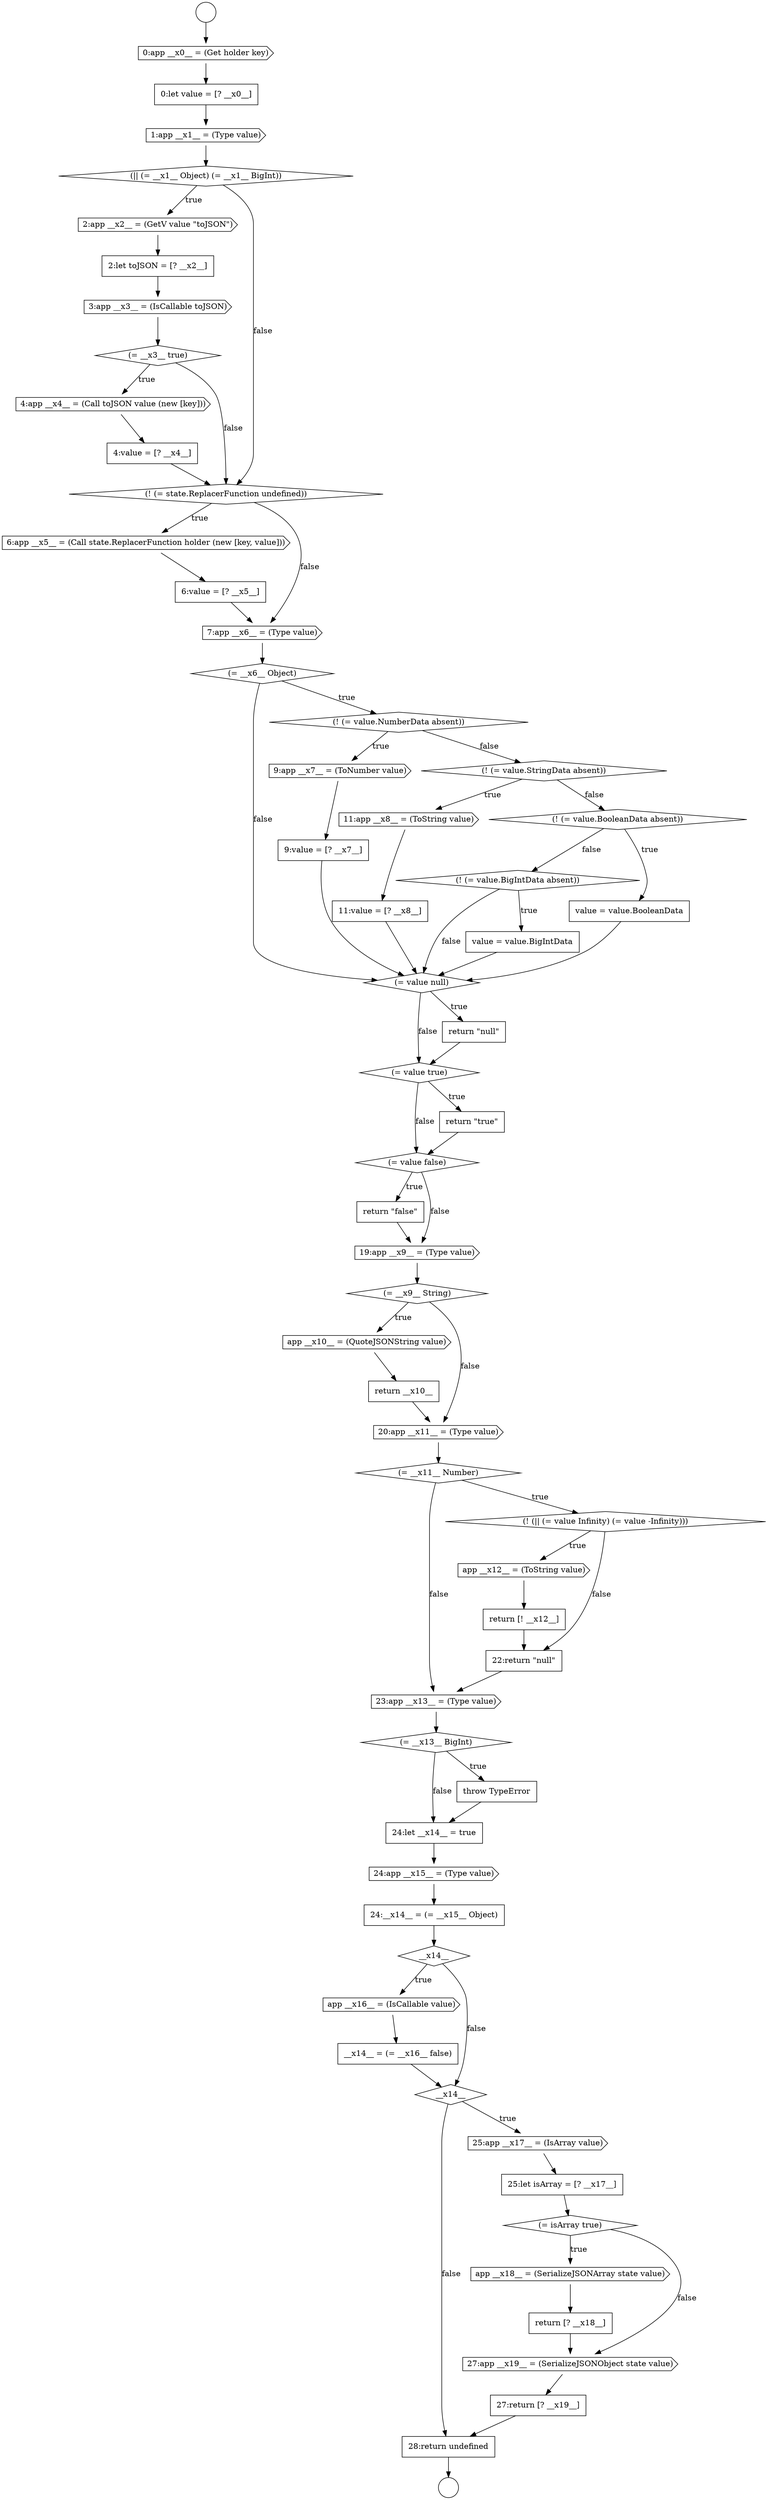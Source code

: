 digraph {
  node18087 [shape=cds, label=<<font color="black">23:app __x13__ = (Type value)</font>> color="black" fillcolor="white" style=filled]
  node18073 [shape=diamond, label=<<font color="black">(= value true)</font>> color="black" fillcolor="white" style=filled]
  node18055 [shape=none, margin=0, label=<<font color="black">
    <table border="0" cellborder="1" cellspacing="0" cellpadding="10">
      <tr><td align="left">4:value = [? __x4__]</td></tr>
    </table>
  </font>> color="black" fillcolor="white" style=filled]
  node18057 [shape=cds, label=<<font color="black">6:app __x5__ = (Call state.ReplacerFunction holder (new [key, value]))</font>> color="black" fillcolor="white" style=filled]
  node18060 [shape=diamond, label=<<font color="black">(= __x6__ Object)</font>> color="black" fillcolor="white" style=filled]
  node18054 [shape=cds, label=<<font color="black">4:app __x4__ = (Call toJSON value (new [key]))</font>> color="black" fillcolor="white" style=filled]
  node18066 [shape=none, margin=0, label=<<font color="black">
    <table border="0" cellborder="1" cellspacing="0" cellpadding="10">
      <tr><td align="left">11:value = [? __x8__]</td></tr>
    </table>
  </font>> color="black" fillcolor="white" style=filled]
  node18078 [shape=diamond, label=<<font color="black">(= __x9__ String)</font>> color="black" fillcolor="white" style=filled]
  node18053 [shape=diamond, label=<<font color="black">(= __x3__ true)</font>> color="black" fillcolor="white" style=filled]
  node18098 [shape=none, margin=0, label=<<font color="black">
    <table border="0" cellborder="1" cellspacing="0" cellpadding="10">
      <tr><td align="left">25:let isArray = [? __x17__]</td></tr>
    </table>
  </font>> color="black" fillcolor="white" style=filled]
  node18082 [shape=diamond, label=<<font color="black">(= __x11__ Number)</font>> color="black" fillcolor="white" style=filled]
  node18079 [shape=cds, label=<<font color="black">app __x10__ = (QuoteJSONString value)</font>> color="black" fillcolor="white" style=filled]
  node18101 [shape=none, margin=0, label=<<font color="black">
    <table border="0" cellborder="1" cellspacing="0" cellpadding="10">
      <tr><td align="left">return [? __x18__]</td></tr>
    </table>
  </font>> color="black" fillcolor="white" style=filled]
  node18052 [shape=cds, label=<<font color="black">3:app __x3__ = (IsCallable toJSON)</font>> color="black" fillcolor="white" style=filled]
  node18050 [shape=cds, label=<<font color="black">2:app __x2__ = (GetV value &quot;toJSON&quot;)</font>> color="black" fillcolor="white" style=filled]
  node18062 [shape=cds, label=<<font color="black">9:app __x7__ = (ToNumber value)</font>> color="black" fillcolor="white" style=filled]
  node18090 [shape=none, margin=0, label=<<font color="black">
    <table border="0" cellborder="1" cellspacing="0" cellpadding="10">
      <tr><td align="left">24:let __x14__ = true</td></tr>
    </table>
  </font>> color="black" fillcolor="white" style=filled]
  node18072 [shape=none, margin=0, label=<<font color="black">
    <table border="0" cellborder="1" cellspacing="0" cellpadding="10">
      <tr><td align="left">return &quot;null&quot;</td></tr>
    </table>
  </font>> color="black" fillcolor="white" style=filled]
  node18056 [shape=diamond, label=<<font color="black">(! (= state.ReplacerFunction undefined))</font>> color="black" fillcolor="white" style=filled]
  node18104 [shape=none, margin=0, label=<<font color="black">
    <table border="0" cellborder="1" cellspacing="0" cellpadding="10">
      <tr><td align="left">28:return undefined</td></tr>
    </table>
  </font>> color="black" fillcolor="white" style=filled]
  node18058 [shape=none, margin=0, label=<<font color="black">
    <table border="0" cellborder="1" cellspacing="0" cellpadding="10">
      <tr><td align="left">6:value = [? __x5__]</td></tr>
    </table>
  </font>> color="black" fillcolor="white" style=filled]
  node18094 [shape=cds, label=<<font color="black">app __x16__ = (IsCallable value)</font>> color="black" fillcolor="white" style=filled]
  node18069 [shape=diamond, label=<<font color="black">(! (= value.BigIntData absent))</font>> color="black" fillcolor="white" style=filled]
  node18075 [shape=diamond, label=<<font color="black">(= value false)</font>> color="black" fillcolor="white" style=filled]
  node18084 [shape=cds, label=<<font color="black">app __x12__ = (ToString value)</font>> color="black" fillcolor="white" style=filled]
  node18065 [shape=cds, label=<<font color="black">11:app __x8__ = (ToString value)</font>> color="black" fillcolor="white" style=filled]
  node18097 [shape=cds, label=<<font color="black">25:app __x17__ = (IsArray value)</font>> color="black" fillcolor="white" style=filled]
  node18047 [shape=none, margin=0, label=<<font color="black">
    <table border="0" cellborder="1" cellspacing="0" cellpadding="10">
      <tr><td align="left">0:let value = [? __x0__]</td></tr>
    </table>
  </font>> color="black" fillcolor="white" style=filled]
  node18081 [shape=cds, label=<<font color="black">20:app __x11__ = (Type value)</font>> color="black" fillcolor="white" style=filled]
  node18063 [shape=none, margin=0, label=<<font color="black">
    <table border="0" cellborder="1" cellspacing="0" cellpadding="10">
      <tr><td align="left">9:value = [? __x7__]</td></tr>
    </table>
  </font>> color="black" fillcolor="white" style=filled]
  node18068 [shape=none, margin=0, label=<<font color="black">
    <table border="0" cellborder="1" cellspacing="0" cellpadding="10">
      <tr><td align="left">value = value.BooleanData</td></tr>
    </table>
  </font>> color="black" fillcolor="white" style=filled]
  node18091 [shape=cds, label=<<font color="black">24:app __x15__ = (Type value)</font>> color="black" fillcolor="white" style=filled]
  node18076 [shape=none, margin=0, label=<<font color="black">
    <table border="0" cellborder="1" cellspacing="0" cellpadding="10">
      <tr><td align="left">return &quot;false&quot;</td></tr>
    </table>
  </font>> color="black" fillcolor="white" style=filled]
  node18044 [shape=circle label=" " color="black" fillcolor="white" style=filled]
  node18049 [shape=diamond, label=<<font color="black">(|| (= __x1__ Object) (= __x1__ BigInt))</font>> color="black" fillcolor="white" style=filled]
  node18100 [shape=cds, label=<<font color="black">app __x18__ = (SerializeJSONArray state value)</font>> color="black" fillcolor="white" style=filled]
  node18059 [shape=cds, label=<<font color="black">7:app __x6__ = (Type value)</font>> color="black" fillcolor="white" style=filled]
  node18080 [shape=none, margin=0, label=<<font color="black">
    <table border="0" cellborder="1" cellspacing="0" cellpadding="10">
      <tr><td align="left">return __x10__</td></tr>
    </table>
  </font>> color="black" fillcolor="white" style=filled]
  node18048 [shape=cds, label=<<font color="black">1:app __x1__ = (Type value)</font>> color="black" fillcolor="white" style=filled]
  node18095 [shape=none, margin=0, label=<<font color="black">
    <table border="0" cellborder="1" cellspacing="0" cellpadding="10">
      <tr><td align="left">__x14__ = (= __x16__ false)</td></tr>
    </table>
  </font>> color="black" fillcolor="white" style=filled]
  node18064 [shape=diamond, label=<<font color="black">(! (= value.StringData absent))</font>> color="black" fillcolor="white" style=filled]
  node18096 [shape=diamond, label=<<font color="black">__x14__</font>> color="black" fillcolor="white" style=filled]
  node18086 [shape=none, margin=0, label=<<font color="black">
    <table border="0" cellborder="1" cellspacing="0" cellpadding="10">
      <tr><td align="left">22:return &quot;null&quot;</td></tr>
    </table>
  </font>> color="black" fillcolor="white" style=filled]
  node18077 [shape=cds, label=<<font color="black">19:app __x9__ = (Type value)</font>> color="black" fillcolor="white" style=filled]
  node18067 [shape=diamond, label=<<font color="black">(! (= value.BooleanData absent))</font>> color="black" fillcolor="white" style=filled]
  node18103 [shape=none, margin=0, label=<<font color="black">
    <table border="0" cellborder="1" cellspacing="0" cellpadding="10">
      <tr><td align="left">27:return [? __x19__]</td></tr>
    </table>
  </font>> color="black" fillcolor="white" style=filled]
  node18092 [shape=none, margin=0, label=<<font color="black">
    <table border="0" cellborder="1" cellspacing="0" cellpadding="10">
      <tr><td align="left">24:__x14__ = (= __x15__ Object)</td></tr>
    </table>
  </font>> color="black" fillcolor="white" style=filled]
  node18045 [shape=circle label=" " color="black" fillcolor="white" style=filled]
  node18071 [shape=diamond, label=<<font color="black">(= value null)</font>> color="black" fillcolor="white" style=filled]
  node18099 [shape=diamond, label=<<font color="black">(= isArray true)</font>> color="black" fillcolor="white" style=filled]
  node18089 [shape=none, margin=0, label=<<font color="black">
    <table border="0" cellborder="1" cellspacing="0" cellpadding="10">
      <tr><td align="left">throw TypeError</td></tr>
    </table>
  </font>> color="black" fillcolor="white" style=filled]
  node18085 [shape=none, margin=0, label=<<font color="black">
    <table border="0" cellborder="1" cellspacing="0" cellpadding="10">
      <tr><td align="left">return [! __x12__]</td></tr>
    </table>
  </font>> color="black" fillcolor="white" style=filled]
  node18061 [shape=diamond, label=<<font color="black">(! (= value.NumberData absent))</font>> color="black" fillcolor="white" style=filled]
  node18102 [shape=cds, label=<<font color="black">27:app __x19__ = (SerializeJSONObject state value)</font>> color="black" fillcolor="white" style=filled]
  node18083 [shape=diamond, label=<<font color="black">(! (|| (= value Infinity) (= value -Infinity)))</font>> color="black" fillcolor="white" style=filled]
  node18051 [shape=none, margin=0, label=<<font color="black">
    <table border="0" cellborder="1" cellspacing="0" cellpadding="10">
      <tr><td align="left">2:let toJSON = [? __x2__]</td></tr>
    </table>
  </font>> color="black" fillcolor="white" style=filled]
  node18046 [shape=cds, label=<<font color="black">0:app __x0__ = (Get holder key)</font>> color="black" fillcolor="white" style=filled]
  node18088 [shape=diamond, label=<<font color="black">(= __x13__ BigInt)</font>> color="black" fillcolor="white" style=filled]
  node18074 [shape=none, margin=0, label=<<font color="black">
    <table border="0" cellborder="1" cellspacing="0" cellpadding="10">
      <tr><td align="left">return &quot;true&quot;</td></tr>
    </table>
  </font>> color="black" fillcolor="white" style=filled]
  node18070 [shape=none, margin=0, label=<<font color="black">
    <table border="0" cellborder="1" cellspacing="0" cellpadding="10">
      <tr><td align="left">value = value.BigIntData</td></tr>
    </table>
  </font>> color="black" fillcolor="white" style=filled]
  node18093 [shape=diamond, label=<<font color="black">__x14__</font>> color="black" fillcolor="white" style=filled]
  node18055 -> node18056 [ color="black"]
  node18100 -> node18101 [ color="black"]
  node18087 -> node18088 [ color="black"]
  node18058 -> node18059 [ color="black"]
  node18085 -> node18086 [ color="black"]
  node18098 -> node18099 [ color="black"]
  node18050 -> node18051 [ color="black"]
  node18080 -> node18081 [ color="black"]
  node18099 -> node18100 [label=<<font color="black">true</font>> color="black"]
  node18099 -> node18102 [label=<<font color="black">false</font>> color="black"]
  node18044 -> node18046 [ color="black"]
  node18062 -> node18063 [ color="black"]
  node18060 -> node18061 [label=<<font color="black">true</font>> color="black"]
  node18060 -> node18071 [label=<<font color="black">false</font>> color="black"]
  node18093 -> node18094 [label=<<font color="black">true</font>> color="black"]
  node18093 -> node18096 [label=<<font color="black">false</font>> color="black"]
  node18059 -> node18060 [ color="black"]
  node18077 -> node18078 [ color="black"]
  node18072 -> node18073 [ color="black"]
  node18053 -> node18054 [label=<<font color="black">true</font>> color="black"]
  node18053 -> node18056 [label=<<font color="black">false</font>> color="black"]
  node18056 -> node18057 [label=<<font color="black">true</font>> color="black"]
  node18056 -> node18059 [label=<<font color="black">false</font>> color="black"]
  node18070 -> node18071 [ color="black"]
  node18051 -> node18052 [ color="black"]
  node18082 -> node18083 [label=<<font color="black">true</font>> color="black"]
  node18082 -> node18087 [label=<<font color="black">false</font>> color="black"]
  node18075 -> node18076 [label=<<font color="black">true</font>> color="black"]
  node18075 -> node18077 [label=<<font color="black">false</font>> color="black"]
  node18071 -> node18072 [label=<<font color="black">true</font>> color="black"]
  node18071 -> node18073 [label=<<font color="black">false</font>> color="black"]
  node18049 -> node18050 [label=<<font color="black">true</font>> color="black"]
  node18049 -> node18056 [label=<<font color="black">false</font>> color="black"]
  node18101 -> node18102 [ color="black"]
  node18089 -> node18090 [ color="black"]
  node18074 -> node18075 [ color="black"]
  node18047 -> node18048 [ color="black"]
  node18084 -> node18085 [ color="black"]
  node18063 -> node18071 [ color="black"]
  node18090 -> node18091 [ color="black"]
  node18068 -> node18071 [ color="black"]
  node18092 -> node18093 [ color="black"]
  node18052 -> node18053 [ color="black"]
  node18076 -> node18077 [ color="black"]
  node18066 -> node18071 [ color="black"]
  node18079 -> node18080 [ color="black"]
  node18061 -> node18062 [label=<<font color="black">true</font>> color="black"]
  node18061 -> node18064 [label=<<font color="black">false</font>> color="black"]
  node18083 -> node18084 [label=<<font color="black">true</font>> color="black"]
  node18083 -> node18086 [label=<<font color="black">false</font>> color="black"]
  node18057 -> node18058 [ color="black"]
  node18097 -> node18098 [ color="black"]
  node18081 -> node18082 [ color="black"]
  node18104 -> node18045 [ color="black"]
  node18094 -> node18095 [ color="black"]
  node18073 -> node18074 [label=<<font color="black">true</font>> color="black"]
  node18073 -> node18075 [label=<<font color="black">false</font>> color="black"]
  node18088 -> node18089 [label=<<font color="black">true</font>> color="black"]
  node18088 -> node18090 [label=<<font color="black">false</font>> color="black"]
  node18067 -> node18068 [label=<<font color="black">true</font>> color="black"]
  node18067 -> node18069 [label=<<font color="black">false</font>> color="black"]
  node18046 -> node18047 [ color="black"]
  node18069 -> node18070 [label=<<font color="black">true</font>> color="black"]
  node18069 -> node18071 [label=<<font color="black">false</font>> color="black"]
  node18096 -> node18097 [label=<<font color="black">true</font>> color="black"]
  node18096 -> node18104 [label=<<font color="black">false</font>> color="black"]
  node18054 -> node18055 [ color="black"]
  node18095 -> node18096 [ color="black"]
  node18086 -> node18087 [ color="black"]
  node18064 -> node18065 [label=<<font color="black">true</font>> color="black"]
  node18064 -> node18067 [label=<<font color="black">false</font>> color="black"]
  node18048 -> node18049 [ color="black"]
  node18065 -> node18066 [ color="black"]
  node18078 -> node18079 [label=<<font color="black">true</font>> color="black"]
  node18078 -> node18081 [label=<<font color="black">false</font>> color="black"]
  node18091 -> node18092 [ color="black"]
  node18103 -> node18104 [ color="black"]
  node18102 -> node18103 [ color="black"]
}
